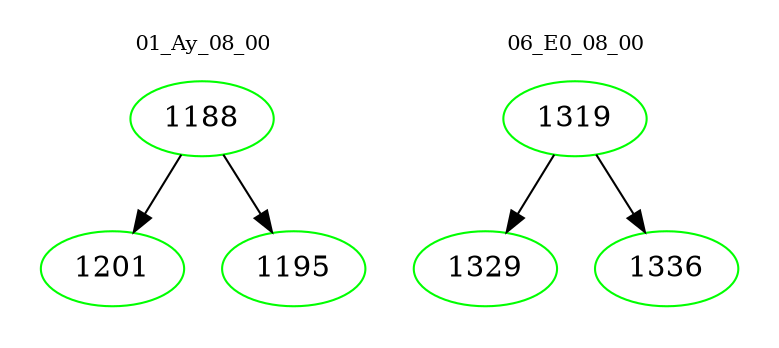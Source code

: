 digraph{
subgraph cluster_0 {
color = white
label = "01_Ay_08_00";
fontsize=10;
T0_1188 [label="1188", color="green"]
T0_1188 -> T0_1201 [color="black"]
T0_1201 [label="1201", color="green"]
T0_1188 -> T0_1195 [color="black"]
T0_1195 [label="1195", color="green"]
}
subgraph cluster_1 {
color = white
label = "06_E0_08_00";
fontsize=10;
T1_1319 [label="1319", color="green"]
T1_1319 -> T1_1329 [color="black"]
T1_1329 [label="1329", color="green"]
T1_1319 -> T1_1336 [color="black"]
T1_1336 [label="1336", color="green"]
}
}
